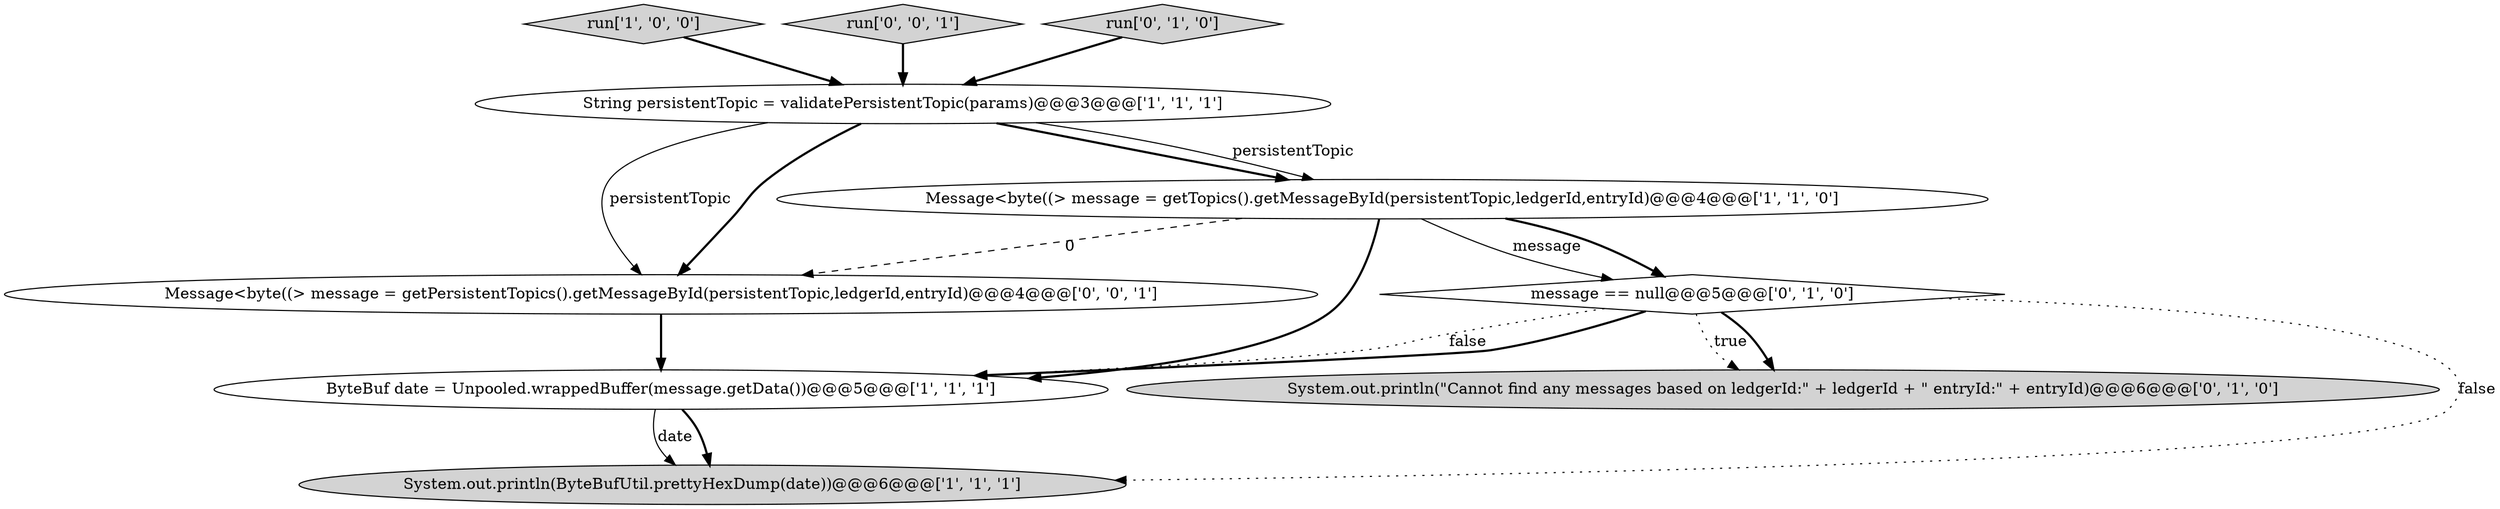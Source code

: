digraph {
3 [style = filled, label = "Message<byte((> message = getTopics().getMessageById(persistentTopic,ledgerId,entryId)@@@4@@@['1', '1', '0']", fillcolor = white, shape = ellipse image = "AAA0AAABBB1BBB"];
9 [style = filled, label = "Message<byte((> message = getPersistentTopics().getMessageById(persistentTopic,ledgerId,entryId)@@@4@@@['0', '0', '1']", fillcolor = white, shape = ellipse image = "AAA0AAABBB3BBB"];
4 [style = filled, label = "System.out.println(ByteBufUtil.prettyHexDump(date))@@@6@@@['1', '1', '1']", fillcolor = lightgray, shape = ellipse image = "AAA0AAABBB1BBB"];
1 [style = filled, label = "run['1', '0', '0']", fillcolor = lightgray, shape = diamond image = "AAA0AAABBB1BBB"];
8 [style = filled, label = "run['0', '0', '1']", fillcolor = lightgray, shape = diamond image = "AAA0AAABBB3BBB"];
2 [style = filled, label = "ByteBuf date = Unpooled.wrappedBuffer(message.getData())@@@5@@@['1', '1', '1']", fillcolor = white, shape = ellipse image = "AAA0AAABBB1BBB"];
7 [style = filled, label = "run['0', '1', '0']", fillcolor = lightgray, shape = diamond image = "AAA0AAABBB2BBB"];
0 [style = filled, label = "String persistentTopic = validatePersistentTopic(params)@@@3@@@['1', '1', '1']", fillcolor = white, shape = ellipse image = "AAA0AAABBB1BBB"];
5 [style = filled, label = "message == null@@@5@@@['0', '1', '0']", fillcolor = white, shape = diamond image = "AAA1AAABBB2BBB"];
6 [style = filled, label = "System.out.println(\"Cannot find any messages based on ledgerId:\" + ledgerId + \" entryId:\" + entryId)@@@6@@@['0', '1', '0']", fillcolor = lightgray, shape = ellipse image = "AAA1AAABBB2BBB"];
5->2 [style = bold, label=""];
5->6 [style = dotted, label="true"];
0->9 [style = solid, label="persistentTopic"];
0->9 [style = bold, label=""];
9->2 [style = bold, label=""];
3->5 [style = solid, label="message"];
0->3 [style = bold, label=""];
0->3 [style = solid, label="persistentTopic"];
2->4 [style = bold, label=""];
3->5 [style = bold, label=""];
5->2 [style = dotted, label="false"];
7->0 [style = bold, label=""];
8->0 [style = bold, label=""];
2->4 [style = solid, label="date"];
5->4 [style = dotted, label="false"];
5->6 [style = bold, label=""];
3->9 [style = dashed, label="0"];
3->2 [style = bold, label=""];
1->0 [style = bold, label=""];
}
